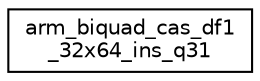 digraph "Graphical Class Hierarchy"
{
 // LATEX_PDF_SIZE
  edge [fontname="Helvetica",fontsize="10",labelfontname="Helvetica",labelfontsize="10"];
  node [fontname="Helvetica",fontsize="10",shape=record];
  rankdir="LR";
  Node0 [label="arm_biquad_cas_df1\l_32x64_ins_q31",height=0.2,width=0.4,color="black", fillcolor="white", style="filled",URL="$structarm__biquad__cas__df1__32x64__ins__q31.html",tooltip="Instance structure for the high precision Q31 Biquad cascade filter."];
}
